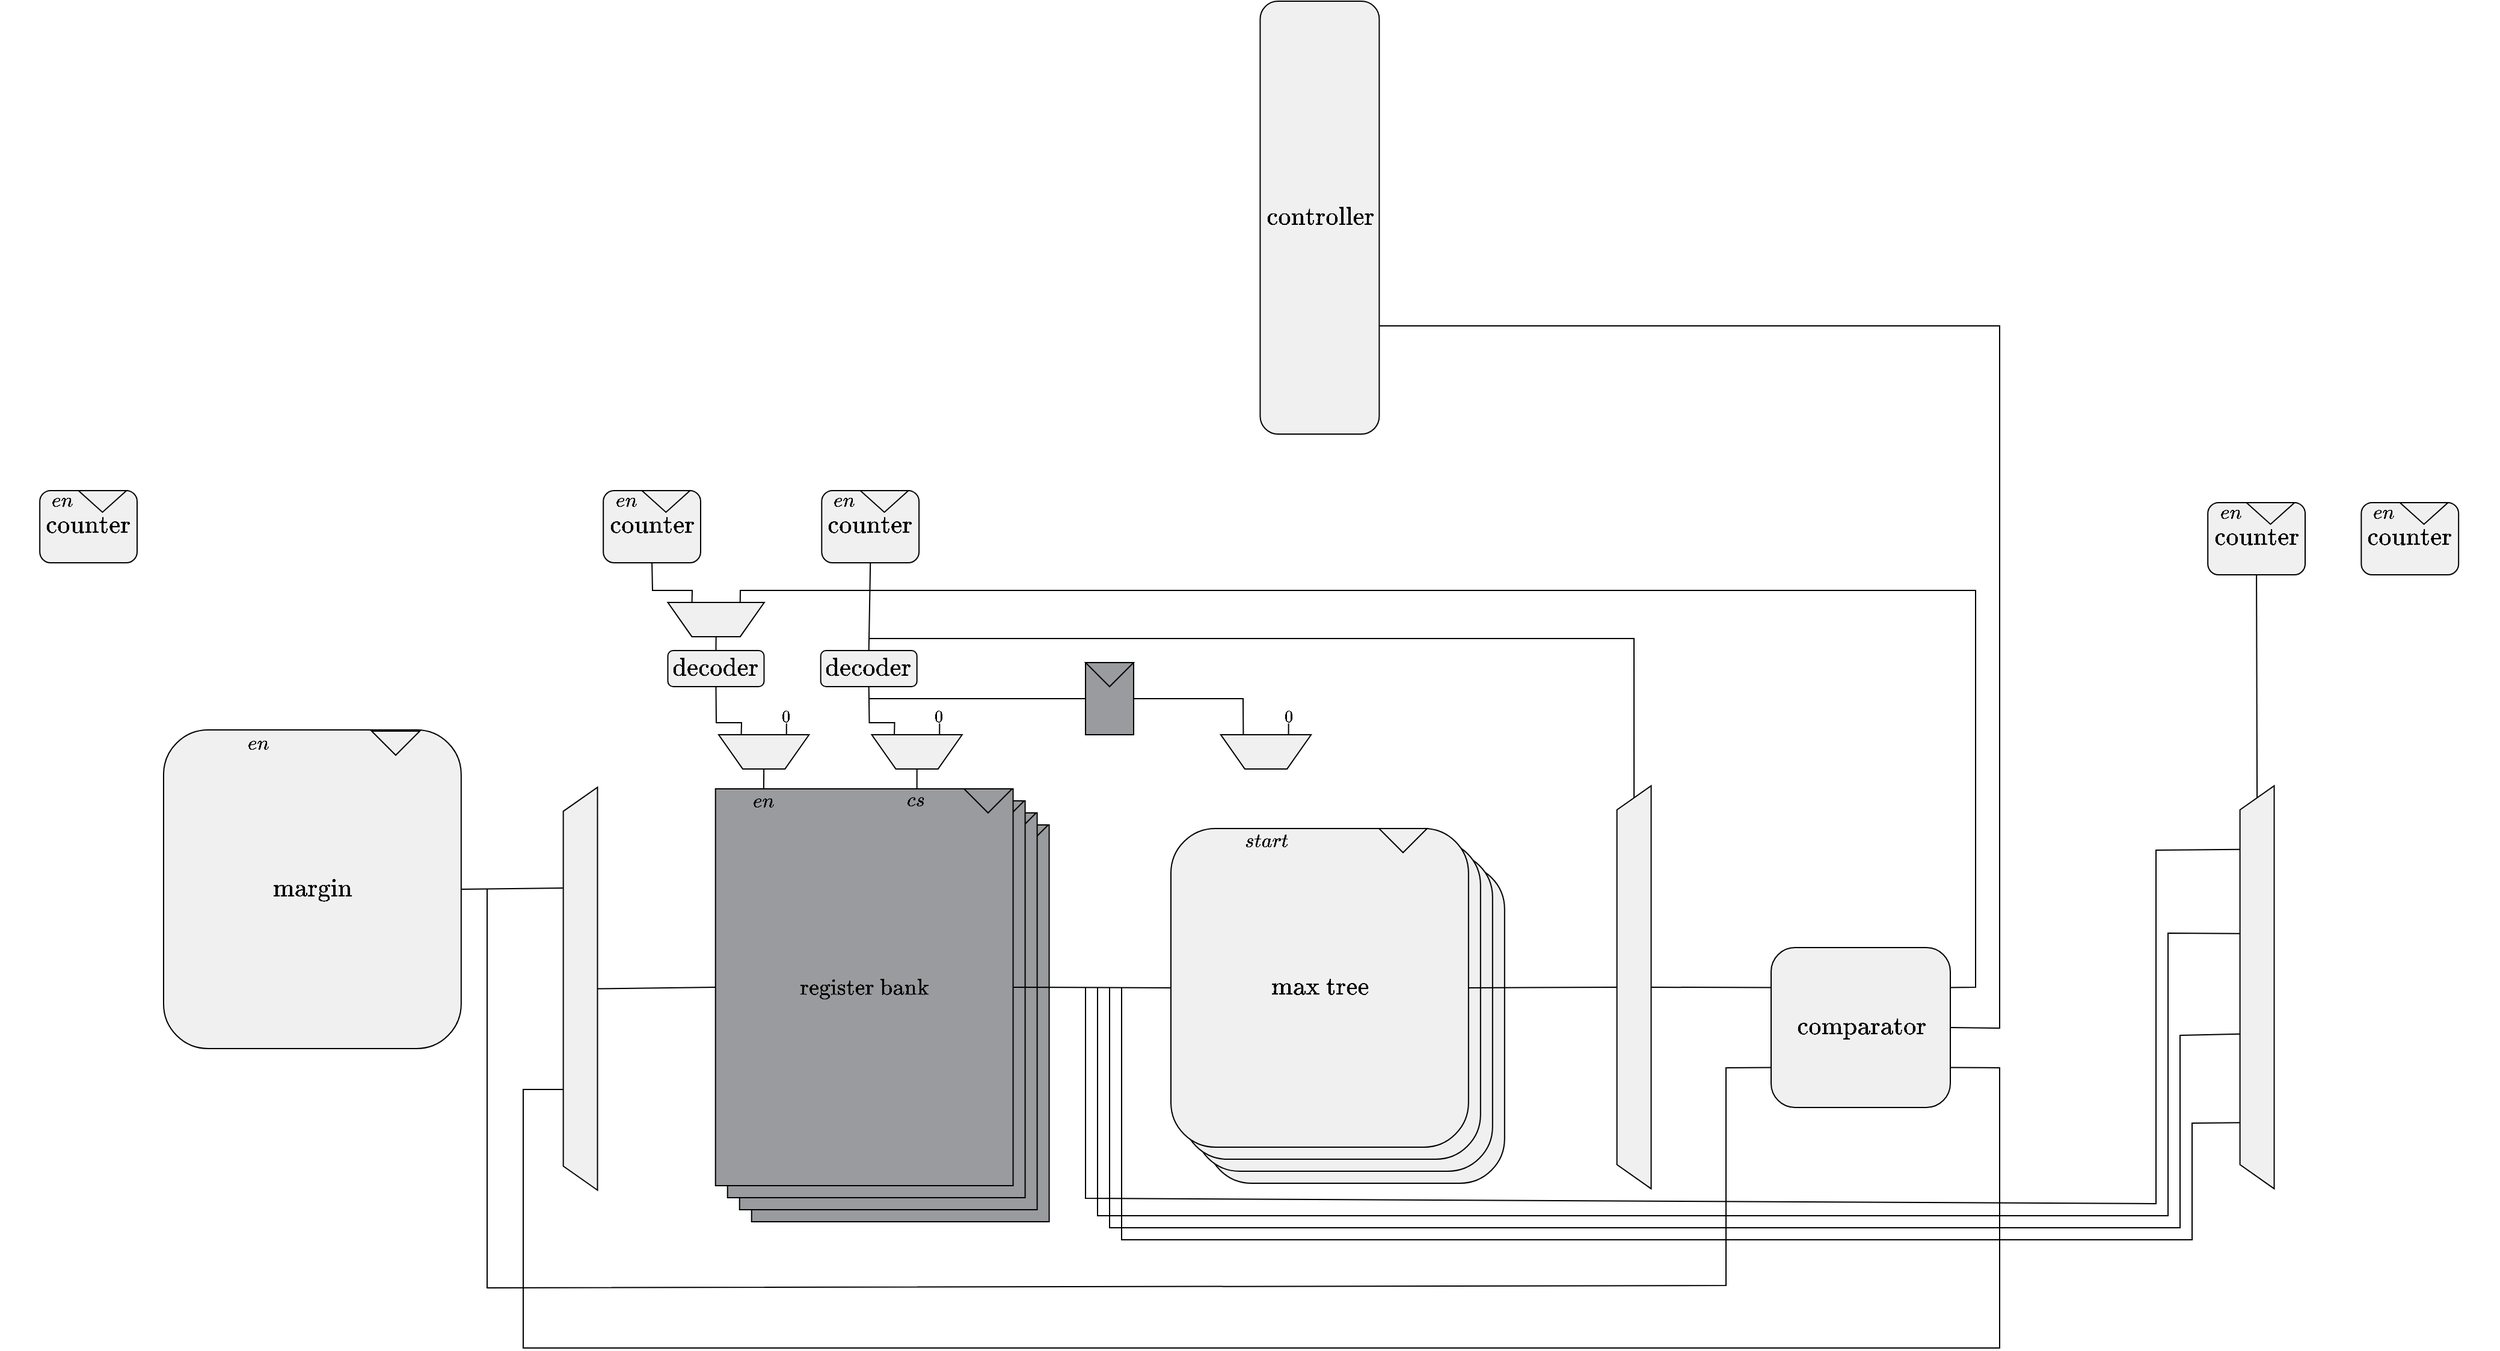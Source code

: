 <mxfile version="26.0.10">
  <diagram name="Page-1" id="adOrIFymFFJTRw3BzbVN">
    <mxGraphModel dx="1956" dy="1217" grid="1" gridSize="10" guides="1" tooltips="1" connect="1" arrows="1" fold="1" page="1" pageScale="1" pageWidth="500" pageHeight="150" math="1" shadow="0">
      <root>
        <mxCell id="0" />
        <mxCell id="1" parent="0" />
        <mxCell id="Q722ckxabsYqj8SurIKe-194" value="" style="rounded=1;whiteSpace=wrap;html=1;fillColor=#F0F0F0;" parent="1" vertex="1">
          <mxGeometry x="1408.5" y="648" width="247.42" height="265" as="geometry" />
        </mxCell>
        <mxCell id="Q722ckxabsYqj8SurIKe-193" value="" style="rounded=1;whiteSpace=wrap;html=1;fillColor=#F0F0F0;" parent="1" vertex="1">
          <mxGeometry x="1398.5" y="638" width="247.42" height="265" as="geometry" />
        </mxCell>
        <mxCell id="Q722ckxabsYqj8SurIKe-192" value="" style="rounded=1;whiteSpace=wrap;html=1;fillColor=#F0F0F0;" parent="1" vertex="1">
          <mxGeometry x="1388.5" y="628" width="247.42" height="265" as="geometry" />
        </mxCell>
        <mxCell id="Q722ckxabsYqj8SurIKe-184" value="" style="rounded=0;whiteSpace=wrap;html=1;fillColor=#9A9B9E;" parent="1" vertex="1">
          <mxGeometry x="1029.87" y="615" width="247.42" height="330" as="geometry" />
        </mxCell>
        <mxCell id="Q722ckxabsYqj8SurIKe-185" value="" style="triangle;whiteSpace=wrap;html=1;rotation=90;fillColor=#9A9B9E;" parent="1" vertex="1">
          <mxGeometry x="1246.5" y="605" width="20" height="40" as="geometry" />
        </mxCell>
        <mxCell id="Q722ckxabsYqj8SurIKe-186" value="&lt;font style=&quot;font-size: 14px;&quot;&gt;$$en$$&lt;/font&gt;" style="text;html=1;align=center;verticalAlign=middle;whiteSpace=wrap;rounded=0;" parent="1" vertex="1">
          <mxGeometry x="1040.08" y="616" width="60" height="18" as="geometry" />
        </mxCell>
        <mxCell id="Q722ckxabsYqj8SurIKe-187" value="&lt;font style=&quot;font-size: 14px;&quot;&gt;$$cs$$&lt;/font&gt;" style="text;html=1;align=center;verticalAlign=middle;whiteSpace=wrap;rounded=0;" parent="1" vertex="1">
          <mxGeometry x="1167.34" y="615" width="60" height="18" as="geometry" />
        </mxCell>
        <mxCell id="Q722ckxabsYqj8SurIKe-180" value="" style="rounded=0;whiteSpace=wrap;html=1;fillColor=#9A9B9E;" parent="1" vertex="1">
          <mxGeometry x="1019.87" y="605" width="247.42" height="330" as="geometry" />
        </mxCell>
        <mxCell id="Q722ckxabsYqj8SurIKe-181" value="" style="triangle;whiteSpace=wrap;html=1;rotation=90;fillColor=#9A9B9E;" parent="1" vertex="1">
          <mxGeometry x="1236.5" y="595" width="20" height="40" as="geometry" />
        </mxCell>
        <mxCell id="Q722ckxabsYqj8SurIKe-182" value="&lt;font style=&quot;font-size: 14px;&quot;&gt;$$en$$&lt;/font&gt;" style="text;html=1;align=center;verticalAlign=middle;whiteSpace=wrap;rounded=0;" parent="1" vertex="1">
          <mxGeometry x="1030.08" y="606" width="60" height="18" as="geometry" />
        </mxCell>
        <mxCell id="Q722ckxabsYqj8SurIKe-183" value="&lt;font style=&quot;font-size: 14px;&quot;&gt;$$cs$$&lt;/font&gt;" style="text;html=1;align=center;verticalAlign=middle;whiteSpace=wrap;rounded=0;" parent="1" vertex="1">
          <mxGeometry x="1157.34" y="605" width="60" height="18" as="geometry" />
        </mxCell>
        <mxCell id="Q722ckxabsYqj8SurIKe-176" value="" style="rounded=0;whiteSpace=wrap;html=1;fillColor=#9A9B9E;" parent="1" vertex="1">
          <mxGeometry x="1009.87" y="595" width="247.42" height="330" as="geometry" />
        </mxCell>
        <mxCell id="Q722ckxabsYqj8SurIKe-177" value="" style="triangle;whiteSpace=wrap;html=1;rotation=90;fillColor=#9A9B9E;" parent="1" vertex="1">
          <mxGeometry x="1226.5" y="585" width="20" height="40" as="geometry" />
        </mxCell>
        <mxCell id="Q722ckxabsYqj8SurIKe-178" value="&lt;font style=&quot;font-size: 14px;&quot;&gt;$$en$$&lt;/font&gt;" style="text;html=1;align=center;verticalAlign=middle;whiteSpace=wrap;rounded=0;" parent="1" vertex="1">
          <mxGeometry x="1020.08" y="596" width="60" height="18" as="geometry" />
        </mxCell>
        <mxCell id="Q722ckxabsYqj8SurIKe-179" value="&lt;font style=&quot;font-size: 14px;&quot;&gt;$$cs$$&lt;/font&gt;" style="text;html=1;align=center;verticalAlign=middle;whiteSpace=wrap;rounded=0;" parent="1" vertex="1">
          <mxGeometry x="1147.34" y="595" width="60" height="18" as="geometry" />
        </mxCell>
        <mxCell id="Q722ckxabsYqj8SurIKe-1" value="" style="shape=trapezoid;perimeter=trapezoidPerimeter;whiteSpace=wrap;html=1;fixedSize=1;rotation=-90;fillColor=#F0F0F0;" parent="1" vertex="1">
          <mxGeometry x="720" y="737" width="335.08" height="28.44" as="geometry" />
        </mxCell>
        <mxCell id="Q722ckxabsYqj8SurIKe-38" value="&lt;font size=&quot;3&quot;&gt;$$\text{register bank}$$&lt;/font&gt;" style="rounded=0;whiteSpace=wrap;html=1;fillColor=#9A9B9E;" parent="1" vertex="1">
          <mxGeometry x="999.87" y="585" width="247.42" height="330" as="geometry" />
        </mxCell>
        <mxCell id="Q722ckxabsYqj8SurIKe-40" value="" style="triangle;whiteSpace=wrap;html=1;rotation=90;fillColor=#9A9B9E;" parent="1" vertex="1">
          <mxGeometry x="1216.5" y="575" width="20" height="40" as="geometry" />
        </mxCell>
        <mxCell id="Q722ckxabsYqj8SurIKe-41" value="&lt;font style=&quot;font-size: 14px;&quot;&gt;$$en$$&lt;/font&gt;" style="text;html=1;align=center;verticalAlign=middle;whiteSpace=wrap;rounded=0;" parent="1" vertex="1">
          <mxGeometry x="1010.08" y="586" width="60" height="18" as="geometry" />
        </mxCell>
        <mxCell id="Q722ckxabsYqj8SurIKe-42" value="&lt;font style=&quot;font-size: 14px;&quot;&gt;$$cs$$&lt;/font&gt;" style="text;html=1;align=center;verticalAlign=middle;whiteSpace=wrap;rounded=0;" parent="1" vertex="1">
          <mxGeometry x="1137.34" y="585" width="60" height="18" as="geometry" />
        </mxCell>
        <mxCell id="Q722ckxabsYqj8SurIKe-44" value="" style="shape=trapezoid;perimeter=trapezoidPerimeter;whiteSpace=wrap;html=1;fixedSize=1;rotation=-180;fillColor=#F0F0F0;" parent="1" vertex="1">
          <mxGeometry x="1002.5" y="540" width="75.16" height="28.44" as="geometry" />
        </mxCell>
        <mxCell id="Q722ckxabsYqj8SurIKe-70" value="" style="endArrow=none;html=1;rounded=0;exitX=0.5;exitY=1;exitDx=0;exitDy=0;entryX=0;entryY=0.5;entryDx=0;entryDy=0;startFill=0;" parent="1" source="Q722ckxabsYqj8SurIKe-1" target="Q722ckxabsYqj8SurIKe-38" edge="1">
          <mxGeometry width="50" height="50" relative="1" as="geometry">
            <mxPoint x="1047.58" y="825" as="sourcePoint" />
            <mxPoint x="1097.58" y="775" as="targetPoint" />
          </mxGeometry>
        </mxCell>
        <mxCell id="Q722ckxabsYqj8SurIKe-74" value="&lt;font style=&quot;font-size: 18px;&quot;&gt;$$\text{decoder}$$&lt;/font&gt;" style="rounded=1;whiteSpace=wrap;html=1;fillColor=#F0F0F0;" parent="1" vertex="1">
          <mxGeometry x="960.24" y="470" width="80" height="30" as="geometry" />
        </mxCell>
        <mxCell id="Q722ckxabsYqj8SurIKe-79" value="" style="group" parent="1" vertex="1" connectable="0">
          <mxGeometry x="898.5" y="330" width="89" height="67" as="geometry" />
        </mxCell>
        <mxCell id="Q722ckxabsYqj8SurIKe-75" value="&lt;font style=&quot;font-size: 18px;&quot;&gt;$$\text{counter}$$&lt;/font&gt;" style="rounded=1;whiteSpace=wrap;html=1;fillColor=#F0F0F0;" parent="Q722ckxabsYqj8SurIKe-79" vertex="1">
          <mxGeometry x="8.091" y="7" width="80.909" height="60" as="geometry" />
        </mxCell>
        <mxCell id="Q722ckxabsYqj8SurIKe-77" value="" style="triangle;whiteSpace=wrap;html=1;rotation=90;fillColor=#F0F0F0;" parent="Q722ckxabsYqj8SurIKe-79" vertex="1">
          <mxGeometry x="51.203" y="-4" width="17.98" height="40" as="geometry" />
        </mxCell>
        <mxCell id="Q722ckxabsYqj8SurIKe-78" value="&lt;font style=&quot;font-size: 14px;&quot;&gt;$$en$$&lt;/font&gt;" style="text;html=1;align=center;verticalAlign=middle;whiteSpace=wrap;rounded=0;" parent="Q722ckxabsYqj8SurIKe-79" vertex="1">
          <mxGeometry width="53.939" height="30" as="geometry" />
        </mxCell>
        <mxCell id="Q722ckxabsYqj8SurIKe-97" value="" style="endArrow=none;html=1;rounded=0;entryX=0.5;entryY=1;entryDx=0;entryDy=0;exitX=0.75;exitY=1;exitDx=0;exitDy=0;" parent="1" source="Q722ckxabsYqj8SurIKe-44" target="Q722ckxabsYqj8SurIKe-74" edge="1">
          <mxGeometry width="50" height="50" relative="1" as="geometry">
            <mxPoint x="947.5" y="530" as="sourcePoint" />
            <mxPoint x="997.5" y="480" as="targetPoint" />
            <Array as="points">
              <mxPoint x="1021.5" y="530" />
              <mxPoint x="1000.5" y="530" />
            </Array>
          </mxGeometry>
        </mxCell>
        <mxCell id="Q722ckxabsYqj8SurIKe-98" value="" style="shape=trapezoid;perimeter=trapezoidPerimeter;whiteSpace=wrap;html=1;fixedSize=1;rotation=-180;fillColor=#F0F0F0;" parent="1" vertex="1">
          <mxGeometry x="960.24" y="430" width="80.16" height="28.44" as="geometry" />
        </mxCell>
        <mxCell id="Q722ckxabsYqj8SurIKe-99" value="" style="endArrow=none;html=1;rounded=0;exitX=0.5;exitY=0;exitDx=0;exitDy=0;entryX=0.5;entryY=0;entryDx=0;entryDy=0;" parent="1" source="Q722ckxabsYqj8SurIKe-74" target="Q722ckxabsYqj8SurIKe-98" edge="1">
          <mxGeometry width="50" height="50" relative="1" as="geometry">
            <mxPoint x="1107.5" y="430" as="sourcePoint" />
            <mxPoint x="1157.5" y="380" as="targetPoint" />
          </mxGeometry>
        </mxCell>
        <mxCell id="Q722ckxabsYqj8SurIKe-102" value="" style="endArrow=none;html=1;rounded=0;entryX=0.5;entryY=1;entryDx=0;entryDy=0;exitX=0.75;exitY=1;exitDx=0;exitDy=0;" parent="1" source="Q722ckxabsYqj8SurIKe-98" target="Q722ckxabsYqj8SurIKe-75" edge="1">
          <mxGeometry width="50" height="50" relative="1" as="geometry">
            <mxPoint x="947.5" y="370" as="sourcePoint" />
            <mxPoint x="997.5" y="320" as="targetPoint" />
            <Array as="points">
              <mxPoint x="980.5" y="420" />
              <mxPoint x="947.5" y="420" />
            </Array>
          </mxGeometry>
        </mxCell>
        <mxCell id="Q722ckxabsYqj8SurIKe-105" value="$$0$$" style="text;html=1;align=center;verticalAlign=middle;whiteSpace=wrap;rounded=0;" parent="1" vertex="1">
          <mxGeometry x="1055.08" y="520" width="7.54" height="10" as="geometry" />
        </mxCell>
        <mxCell id="Q722ckxabsYqj8SurIKe-108" value="" style="endArrow=none;html=1;rounded=0;entryX=0.25;entryY=1;entryDx=0;entryDy=0;exitX=0.441;exitY=1.031;exitDx=0;exitDy=0;exitPerimeter=0;" parent="1" target="Q722ckxabsYqj8SurIKe-44" edge="1">
          <mxGeometry width="50" height="50" relative="1" as="geometry">
            <mxPoint x="1058.9" y="530.62" as="sourcePoint" />
            <mxPoint x="1067.5" y="540" as="targetPoint" />
          </mxGeometry>
        </mxCell>
        <mxCell id="Q722ckxabsYqj8SurIKe-114" value="" style="shape=trapezoid;perimeter=trapezoidPerimeter;whiteSpace=wrap;html=1;fixedSize=1;rotation=-180;fillColor=#F0F0F0;" parent="1" vertex="1">
          <mxGeometry x="1129.76" y="540" width="75.16" height="28.44" as="geometry" />
        </mxCell>
        <mxCell id="Q722ckxabsYqj8SurIKe-115" value="&lt;font style=&quot;font-size: 18px;&quot;&gt;$$\text{decoder}$$&lt;/font&gt;" style="rounded=1;whiteSpace=wrap;html=1;fillColor=#F0F0F0;" parent="1" vertex="1">
          <mxGeometry x="1087.34" y="470" width="80" height="30" as="geometry" />
        </mxCell>
        <mxCell id="Q722ckxabsYqj8SurIKe-116" value="" style="endArrow=none;html=1;rounded=0;entryX=0.5;entryY=1;entryDx=0;entryDy=0;exitX=0.75;exitY=1;exitDx=0;exitDy=0;" parent="1" source="Q722ckxabsYqj8SurIKe-114" target="Q722ckxabsYqj8SurIKe-115" edge="1">
          <mxGeometry width="50" height="50" relative="1" as="geometry">
            <mxPoint x="1074.76" y="530" as="sourcePoint" />
            <mxPoint x="1124.76" y="480" as="targetPoint" />
            <Array as="points">
              <mxPoint x="1148.76" y="530" />
              <mxPoint x="1127.76" y="530" />
            </Array>
          </mxGeometry>
        </mxCell>
        <mxCell id="Q722ckxabsYqj8SurIKe-117" value="$$0$$" style="text;html=1;align=center;verticalAlign=middle;whiteSpace=wrap;rounded=0;" parent="1" vertex="1">
          <mxGeometry x="1182.34" y="520" width="7.54" height="10" as="geometry" />
        </mxCell>
        <mxCell id="Q722ckxabsYqj8SurIKe-118" value="" style="endArrow=none;html=1;rounded=0;entryX=0.25;entryY=1;entryDx=0;entryDy=0;exitX=0.441;exitY=1.031;exitDx=0;exitDy=0;exitPerimeter=0;" parent="1" target="Q722ckxabsYqj8SurIKe-114" edge="1">
          <mxGeometry width="50" height="50" relative="1" as="geometry">
            <mxPoint x="1186.16" y="530.62" as="sourcePoint" />
            <mxPoint x="1194.76" y="540" as="targetPoint" />
          </mxGeometry>
        </mxCell>
        <mxCell id="Q722ckxabsYqj8SurIKe-119" value="" style="endArrow=none;html=1;rounded=0;exitX=0.5;exitY=0;exitDx=0;exitDy=0;entryX=0.5;entryY=0;entryDx=0;entryDy=0;" parent="1" source="Q722ckxabsYqj8SurIKe-42" target="Q722ckxabsYqj8SurIKe-114" edge="1">
          <mxGeometry width="50" height="50" relative="1" as="geometry">
            <mxPoint x="1277.5" y="540" as="sourcePoint" />
            <mxPoint x="1327.5" y="490" as="targetPoint" />
          </mxGeometry>
        </mxCell>
        <mxCell id="Q722ckxabsYqj8SurIKe-120" value="" style="group;rounded=0;" parent="1" vertex="1" connectable="0">
          <mxGeometry x="1080.08" y="330" width="89" height="67" as="geometry" />
        </mxCell>
        <mxCell id="Q722ckxabsYqj8SurIKe-121" value="&lt;font style=&quot;font-size: 18px;&quot;&gt;$$\text{counter}$$&lt;/font&gt;" style="rounded=1;whiteSpace=wrap;html=1;fillColor=#F0F0F0;" parent="Q722ckxabsYqj8SurIKe-120" vertex="1">
          <mxGeometry x="8.091" y="7" width="80.909" height="60" as="geometry" />
        </mxCell>
        <mxCell id="Q722ckxabsYqj8SurIKe-122" value="" style="triangle;whiteSpace=wrap;html=1;rotation=90;fillColor=#F0F0F0;" parent="Q722ckxabsYqj8SurIKe-120" vertex="1">
          <mxGeometry x="51.203" y="-4" width="17.98" height="40" as="geometry" />
        </mxCell>
        <mxCell id="Q722ckxabsYqj8SurIKe-123" value="&lt;font style=&quot;font-size: 14px;&quot;&gt;$$en$$&lt;/font&gt;" style="text;html=1;align=center;verticalAlign=middle;whiteSpace=wrap;rounded=0;" parent="Q722ckxabsYqj8SurIKe-120" vertex="1">
          <mxGeometry width="53.939" height="30" as="geometry" />
        </mxCell>
        <mxCell id="Q722ckxabsYqj8SurIKe-124" value="" style="endArrow=none;html=1;rounded=0;entryX=0.5;entryY=1;entryDx=0;entryDy=0;exitX=0.5;exitY=0;exitDx=0;exitDy=0;" parent="1" source="Q722ckxabsYqj8SurIKe-115" target="Q722ckxabsYqj8SurIKe-121" edge="1">
          <mxGeometry width="50" height="50" relative="1" as="geometry">
            <mxPoint x="1117.5" y="500" as="sourcePoint" />
            <mxPoint x="1167.5" y="450" as="targetPoint" />
          </mxGeometry>
        </mxCell>
        <mxCell id="Q722ckxabsYqj8SurIKe-139" value="" style="endArrow=none;html=1;rounded=0;entryX=0.5;entryY=0;entryDx=0;entryDy=0;exitX=0.162;exitY=-0.001;exitDx=0;exitDy=0;exitPerimeter=0;" parent="1" source="Q722ckxabsYqj8SurIKe-38" target="Q722ckxabsYqj8SurIKe-44" edge="1">
          <mxGeometry width="50" height="50" relative="1" as="geometry">
            <mxPoint x="947.5" y="630" as="sourcePoint" />
            <mxPoint x="997.5" y="580" as="targetPoint" />
          </mxGeometry>
        </mxCell>
        <mxCell id="Q722ckxabsYqj8SurIKe-190" value="&lt;font style=&quot;font-size: 18px;&quot;&gt;$$\text{max tree}$$&lt;/font&gt;" style="rounded=1;whiteSpace=wrap;html=1;fillColor=#F0F0F0;" parent="1" vertex="1">
          <mxGeometry x="1378.5" y="618" width="247.42" height="265" as="geometry" />
        </mxCell>
        <mxCell id="Q722ckxabsYqj8SurIKe-191" value="&lt;font style=&quot;font-size: 18px;&quot;&gt;$$\text{controller}$$&lt;/font&gt;" style="rounded=1;whiteSpace=wrap;html=1;fillColor=#F0F0F0;" parent="1" vertex="1">
          <mxGeometry x="1452.71" y="-70" width="99" height="360" as="geometry" />
        </mxCell>
        <mxCell id="Q722ckxabsYqj8SurIKe-195" value="" style="endArrow=none;html=1;rounded=0;exitX=1;exitY=0.5;exitDx=0;exitDy=0;entryX=0;entryY=0.5;entryDx=0;entryDy=0;" parent="1" source="Q722ckxabsYqj8SurIKe-38" target="Q722ckxabsYqj8SurIKe-190" edge="1">
          <mxGeometry width="50" height="50" relative="1" as="geometry">
            <mxPoint x="1367.5" y="760" as="sourcePoint" />
            <mxPoint x="1417.5" y="710" as="targetPoint" />
          </mxGeometry>
        </mxCell>
        <mxCell id="Q722ckxabsYqj8SurIKe-196" value="" style="shape=trapezoid;perimeter=trapezoidPerimeter;whiteSpace=wrap;html=1;fixedSize=1;rotation=-90;fillColor=#F0F0F0;" parent="1" vertex="1">
          <mxGeometry x="1596" y="735.78" width="335.08" height="28.44" as="geometry" />
        </mxCell>
        <mxCell id="Q722ckxabsYqj8SurIKe-197" value="" style="endArrow=none;html=1;rounded=0;exitX=1;exitY=0.5;exitDx=0;exitDy=0;entryX=0.5;entryY=0;entryDx=0;entryDy=0;" parent="1" source="Q722ckxabsYqj8SurIKe-190" target="Q722ckxabsYqj8SurIKe-196" edge="1">
          <mxGeometry width="50" height="50" relative="1" as="geometry">
            <mxPoint x="1857.5" y="790" as="sourcePoint" />
            <mxPoint x="1747.5" y="750" as="targetPoint" />
          </mxGeometry>
        </mxCell>
        <mxCell id="Q722ckxabsYqj8SurIKe-198" value="&lt;font style=&quot;font-size: 18px;&quot;&gt;$$\text{comparator}$$&lt;/font&gt;" style="rounded=1;whiteSpace=wrap;html=1;fillColor=#F0F0F0;" parent="1" vertex="1">
          <mxGeometry x="1877.5" y="717" width="149" height="133" as="geometry" />
        </mxCell>
        <mxCell id="Q722ckxabsYqj8SurIKe-200" value="" style="endArrow=none;html=1;rounded=0;entryX=0.25;entryY=0;entryDx=0;entryDy=0;exitX=1;exitY=0.75;exitDx=0;exitDy=0;" parent="1" source="Q722ckxabsYqj8SurIKe-198" target="Q722ckxabsYqj8SurIKe-1" edge="1">
          <mxGeometry width="50" height="50" relative="1" as="geometry">
            <mxPoint x="2027.5" y="770" as="sourcePoint" />
            <mxPoint x="747.5" y="850" as="targetPoint" />
            <Array as="points">
              <mxPoint x="2067.5" y="817" />
              <mxPoint x="2067.5" y="1050" />
              <mxPoint x="840" y="1050" />
              <mxPoint x="840" y="835" />
            </Array>
          </mxGeometry>
        </mxCell>
        <mxCell id="Q722ckxabsYqj8SurIKe-201" value="" style="triangle;whiteSpace=wrap;html=1;rotation=90;fillColor=#F0F0F0;" parent="1" vertex="1">
          <mxGeometry x="1561.5" y="608" width="20" height="40" as="geometry" />
        </mxCell>
        <mxCell id="Q722ckxabsYqj8SurIKe-202" value="&lt;font style=&quot;font-size: 14px;&quot;&gt;$$start$$&lt;/font&gt;" style="text;html=1;align=center;verticalAlign=middle;whiteSpace=wrap;rounded=0;" parent="1" vertex="1">
          <mxGeometry x="1427.5" y="613" width="60" height="30" as="geometry" />
        </mxCell>
        <mxCell id="SzusxRQVRMnyUwZ2KCdy-1" value="" style="endArrow=none;html=1;rounded=0;entryX=1;entryY=0.5;entryDx=0;entryDy=0;" edge="1" parent="1" target="Q722ckxabsYqj8SurIKe-196">
          <mxGeometry width="50" height="50" relative="1" as="geometry">
            <mxPoint x="1127.5" y="460" as="sourcePoint" />
            <mxPoint x="1757.5" y="470" as="targetPoint" />
            <Array as="points">
              <mxPoint x="1763.5" y="460" />
            </Array>
          </mxGeometry>
        </mxCell>
        <mxCell id="SzusxRQVRMnyUwZ2KCdy-2" value="" style="endArrow=none;html=1;rounded=0;entryX=0;entryY=0.25;entryDx=0;entryDy=0;exitX=0.5;exitY=1;exitDx=0;exitDy=0;" edge="1" parent="1" source="Q722ckxabsYqj8SurIKe-196" target="Q722ckxabsYqj8SurIKe-198">
          <mxGeometry width="50" height="50" relative="1" as="geometry">
            <mxPoint x="1837.5" y="940" as="sourcePoint" />
            <mxPoint x="1887.5" y="890" as="targetPoint" />
          </mxGeometry>
        </mxCell>
        <mxCell id="SzusxRQVRMnyUwZ2KCdy-3" value="" style="endArrow=none;html=1;rounded=0;exitX=1;exitY=0.25;exitDx=0;exitDy=0;entryX=0.25;entryY=1;entryDx=0;entryDy=0;" edge="1" parent="1" source="Q722ckxabsYqj8SurIKe-198" target="Q722ckxabsYqj8SurIKe-98">
          <mxGeometry width="50" height="50" relative="1" as="geometry">
            <mxPoint x="2037.5" y="750" as="sourcePoint" />
            <mxPoint x="2087.5" y="700" as="targetPoint" />
            <Array as="points">
              <mxPoint x="2047.5" y="750" />
              <mxPoint x="2047.5" y="420" />
              <mxPoint x="1020.5" y="420" />
            </Array>
          </mxGeometry>
        </mxCell>
        <mxCell id="SzusxRQVRMnyUwZ2KCdy-4" value="" style="endArrow=none;html=1;rounded=0;exitX=1;exitY=0.5;exitDx=0;exitDy=0;entryX=1;entryY=0.75;entryDx=0;entryDy=0;" edge="1" parent="1" source="Q722ckxabsYqj8SurIKe-198" target="Q722ckxabsYqj8SurIKe-191">
          <mxGeometry width="50" height="50" relative="1" as="geometry">
            <mxPoint x="2047.5" y="790" as="sourcePoint" />
            <mxPoint x="2067.5" y="308.462" as="targetPoint" />
            <Array as="points">
              <mxPoint x="2067.5" y="784" />
              <mxPoint x="2067.5" y="200" />
            </Array>
          </mxGeometry>
        </mxCell>
        <mxCell id="SzusxRQVRMnyUwZ2KCdy-6" value="" style="shape=trapezoid;perimeter=trapezoidPerimeter;whiteSpace=wrap;html=1;fixedSize=1;rotation=-180;fillColor=#F0F0F0;" vertex="1" parent="1">
          <mxGeometry x="1419.92" y="540" width="75.16" height="28.44" as="geometry" />
        </mxCell>
        <mxCell id="SzusxRQVRMnyUwZ2KCdy-7" value="$$0$$" style="text;html=1;align=center;verticalAlign=middle;whiteSpace=wrap;rounded=0;" vertex="1" parent="1">
          <mxGeometry x="1472.5" y="520" width="7.54" height="10" as="geometry" />
        </mxCell>
        <mxCell id="SzusxRQVRMnyUwZ2KCdy-8" value="" style="endArrow=none;html=1;rounded=0;entryX=0.25;entryY=1;entryDx=0;entryDy=0;exitX=0.441;exitY=1.031;exitDx=0;exitDy=0;exitPerimeter=0;" edge="1" parent="1" target="SzusxRQVRMnyUwZ2KCdy-6">
          <mxGeometry width="50" height="50" relative="1" as="geometry">
            <mxPoint x="1476.32" y="530.62" as="sourcePoint" />
            <mxPoint x="1484.92" y="540" as="targetPoint" />
          </mxGeometry>
        </mxCell>
        <mxCell id="SzusxRQVRMnyUwZ2KCdy-12" value="" style="group" vertex="1" connectable="0" parent="1">
          <mxGeometry x="1307.5" y="480" width="40" height="60" as="geometry" />
        </mxCell>
        <mxCell id="SzusxRQVRMnyUwZ2KCdy-13" value="" style="group;strokeWidth=1;fillColor=#9A9B9E;strokeColor=default;container=0;" vertex="1" connectable="0" parent="SzusxRQVRMnyUwZ2KCdy-12">
          <mxGeometry width="40" height="60" as="geometry" />
        </mxCell>
        <mxCell id="SzusxRQVRMnyUwZ2KCdy-14" value="" style="rounded=0;whiteSpace=wrap;html=1;fillColor=#9A9B9E;" vertex="1" parent="SzusxRQVRMnyUwZ2KCdy-12">
          <mxGeometry width="40" height="60" as="geometry" />
        </mxCell>
        <mxCell id="SzusxRQVRMnyUwZ2KCdy-15" value="" style="triangle;whiteSpace=wrap;html=1;rotation=90;fillColor=#9A9B9E;" vertex="1" parent="SzusxRQVRMnyUwZ2KCdy-12">
          <mxGeometry x="10" y="-10" width="20" height="40" as="geometry" />
        </mxCell>
        <mxCell id="SzusxRQVRMnyUwZ2KCdy-16" value="" style="endArrow=none;html=1;rounded=0;entryX=0;entryY=0.5;entryDx=0;entryDy=0;" edge="1" parent="1" target="SzusxRQVRMnyUwZ2KCdy-14">
          <mxGeometry width="50" height="50" relative="1" as="geometry">
            <mxPoint x="1127.5" y="510" as="sourcePoint" />
            <mxPoint x="1307.5" y="510" as="targetPoint" />
          </mxGeometry>
        </mxCell>
        <mxCell id="SzusxRQVRMnyUwZ2KCdy-17" value="" style="endArrow=none;html=1;rounded=0;exitX=1;exitY=0.5;exitDx=0;exitDy=0;entryX=0.75;entryY=1;entryDx=0;entryDy=0;" edge="1" parent="1" source="SzusxRQVRMnyUwZ2KCdy-14" target="SzusxRQVRMnyUwZ2KCdy-6">
          <mxGeometry width="50" height="50" relative="1" as="geometry">
            <mxPoint x="1387.5" y="550" as="sourcePoint" />
            <mxPoint x="1437.5" y="500" as="targetPoint" />
            <Array as="points">
              <mxPoint x="1438.5" y="510" />
            </Array>
          </mxGeometry>
        </mxCell>
        <mxCell id="SzusxRQVRMnyUwZ2KCdy-18" value="" style="shape=trapezoid;perimeter=trapezoidPerimeter;whiteSpace=wrap;html=1;fixedSize=1;rotation=-90;fillColor=#F0F0F0;" vertex="1" parent="1">
          <mxGeometry x="2114" y="735.78" width="335.08" height="28.44" as="geometry" />
        </mxCell>
        <mxCell id="SzusxRQVRMnyUwZ2KCdy-19" value="" style="endArrow=none;html=1;rounded=0;exitX=0.842;exitY=-0.001;exitDx=0;exitDy=0;exitPerimeter=0;" edge="1" parent="1" source="SzusxRQVRMnyUwZ2KCdy-18">
          <mxGeometry width="50" height="50" relative="1" as="geometry">
            <mxPoint x="2276.837" y="635.568" as="sourcePoint" />
            <mxPoint x="1307.5" y="750.5" as="targetPoint" />
            <Array as="points">
              <mxPoint x="2197.5" y="636" />
              <mxPoint x="2197.5" y="930" />
              <mxPoint x="1307.5" y="925.5" />
            </Array>
          </mxGeometry>
        </mxCell>
        <mxCell id="SzusxRQVRMnyUwZ2KCdy-20" value="" style="endArrow=none;html=1;rounded=0;exitX=0.633;exitY=-0.001;exitDx=0;exitDy=0;exitPerimeter=0;" edge="1" parent="1" source="SzusxRQVRMnyUwZ2KCdy-18">
          <mxGeometry width="50" height="50" relative="1" as="geometry">
            <mxPoint x="2247.5" y="690" as="sourcePoint" />
            <mxPoint x="1317.5" y="750" as="targetPoint" />
            <Array as="points">
              <mxPoint x="2207.5" y="705" />
              <mxPoint x="2207.5" y="940" />
              <mxPoint x="1317.5" y="940" />
            </Array>
          </mxGeometry>
        </mxCell>
        <mxCell id="SzusxRQVRMnyUwZ2KCdy-21" value="" style="endArrow=none;html=1;rounded=0;exitX=0.384;exitY=0.006;exitDx=0;exitDy=0;exitPerimeter=0;" edge="1" parent="1" source="SzusxRQVRMnyUwZ2KCdy-18">
          <mxGeometry width="50" height="50" relative="1" as="geometry">
            <mxPoint x="2127.5" y="810" as="sourcePoint" />
            <mxPoint x="1327.5" y="750" as="targetPoint" />
            <Array as="points">
              <mxPoint x="2217.5" y="790" />
              <mxPoint x="2217.5" y="950" />
              <mxPoint x="1327.5" y="950" />
            </Array>
          </mxGeometry>
        </mxCell>
        <mxCell id="SzusxRQVRMnyUwZ2KCdy-22" value="" style="endArrow=none;html=1;rounded=0;exitX=0.164;exitY=0.003;exitDx=0;exitDy=0;exitPerimeter=0;" edge="1" parent="1" source="SzusxRQVRMnyUwZ2KCdy-18">
          <mxGeometry width="50" height="50" relative="1" as="geometry">
            <mxPoint x="1337.5" y="1060" as="sourcePoint" />
            <mxPoint x="1337.5" y="750" as="targetPoint" />
            <Array as="points">
              <mxPoint x="2227.5" y="863" />
              <mxPoint x="2227.5" y="960" />
              <mxPoint x="1337.5" y="960" />
            </Array>
          </mxGeometry>
        </mxCell>
        <mxCell id="SzusxRQVRMnyUwZ2KCdy-23" value="" style="group" vertex="1" connectable="0" parent="1">
          <mxGeometry x="2232.5" y="340" width="89" height="67" as="geometry" />
        </mxCell>
        <mxCell id="SzusxRQVRMnyUwZ2KCdy-24" value="&lt;font style=&quot;font-size: 18px;&quot;&gt;$$\text{counter}$$&lt;/font&gt;" style="rounded=1;whiteSpace=wrap;html=1;fillColor=#F0F0F0;" vertex="1" parent="SzusxRQVRMnyUwZ2KCdy-23">
          <mxGeometry x="8.091" y="7" width="80.909" height="60" as="geometry" />
        </mxCell>
        <mxCell id="SzusxRQVRMnyUwZ2KCdy-25" value="" style="triangle;whiteSpace=wrap;html=1;rotation=90;fillColor=#F0F0F0;" vertex="1" parent="SzusxRQVRMnyUwZ2KCdy-23">
          <mxGeometry x="51.203" y="-4" width="17.98" height="40" as="geometry" />
        </mxCell>
        <mxCell id="SzusxRQVRMnyUwZ2KCdy-26" value="&lt;font style=&quot;font-size: 14px;&quot;&gt;$$en$$&lt;/font&gt;" style="text;html=1;align=center;verticalAlign=middle;whiteSpace=wrap;rounded=0;" vertex="1" parent="SzusxRQVRMnyUwZ2KCdy-23">
          <mxGeometry width="53.939" height="30" as="geometry" />
        </mxCell>
        <mxCell id="SzusxRQVRMnyUwZ2KCdy-31" value="" style="endArrow=none;html=1;rounded=0;exitX=1;exitY=0.5;exitDx=0;exitDy=0;entryX=0.5;entryY=1;entryDx=0;entryDy=0;" edge="1" parent="1" source="SzusxRQVRMnyUwZ2KCdy-18" target="SzusxRQVRMnyUwZ2KCdy-24">
          <mxGeometry width="50" height="50" relative="1" as="geometry">
            <mxPoint x="2207.5" y="570" as="sourcePoint" />
            <mxPoint x="2257.5" y="520" as="targetPoint" />
          </mxGeometry>
        </mxCell>
        <mxCell id="SzusxRQVRMnyUwZ2KCdy-37" value="&lt;font style=&quot;font-size: 18px;&quot;&gt;$$\text{margin}$$&lt;/font&gt;" style="rounded=1;whiteSpace=wrap;html=1;fillColor=#F0F0F0;" vertex="1" parent="1">
          <mxGeometry x="541" y="536" width="247.42" height="265" as="geometry" />
        </mxCell>
        <mxCell id="SzusxRQVRMnyUwZ2KCdy-38" value="" style="triangle;whiteSpace=wrap;html=1;rotation=90;fillColor=#F0F0F0;" vertex="1" parent="1">
          <mxGeometry x="724" y="527" width="20" height="40" as="geometry" />
        </mxCell>
        <mxCell id="SzusxRQVRMnyUwZ2KCdy-39" value="&lt;font style=&quot;font-size: 14px;&quot;&gt;$$en$$&lt;/font&gt;" style="text;html=1;align=center;verticalAlign=middle;whiteSpace=wrap;rounded=0;" vertex="1" parent="1">
          <mxGeometry x="590" y="532" width="60" height="30" as="geometry" />
        </mxCell>
        <mxCell id="SzusxRQVRMnyUwZ2KCdy-40" value="" style="endArrow=none;html=1;rounded=0;exitX=0;exitY=0.75;exitDx=0;exitDy=0;" edge="1" parent="1" source="Q722ckxabsYqj8SurIKe-198">
          <mxGeometry width="50" height="50" relative="1" as="geometry">
            <mxPoint x="1870" y="830" as="sourcePoint" />
            <mxPoint x="810" y="668" as="targetPoint" />
            <Array as="points">
              <mxPoint x="1840" y="817" />
              <mxPoint x="1840" y="998" />
              <mxPoint x="810" y="1000" />
            </Array>
          </mxGeometry>
        </mxCell>
        <mxCell id="SzusxRQVRMnyUwZ2KCdy-41" value="" style="endArrow=none;html=1;rounded=0;entryX=1;entryY=0.5;entryDx=0;entryDy=0;exitX=0.75;exitY=0;exitDx=0;exitDy=0;" edge="1" parent="1" source="Q722ckxabsYqj8SurIKe-1" target="SzusxRQVRMnyUwZ2KCdy-37">
          <mxGeometry width="50" height="50" relative="1" as="geometry">
            <mxPoint x="680" y="980" as="sourcePoint" />
            <mxPoint x="730" y="930" as="targetPoint" />
          </mxGeometry>
        </mxCell>
        <mxCell id="SzusxRQVRMnyUwZ2KCdy-42" value="" style="group" vertex="1" connectable="0" parent="1">
          <mxGeometry x="430" y="330" width="89" height="67" as="geometry" />
        </mxCell>
        <mxCell id="SzusxRQVRMnyUwZ2KCdy-43" value="&lt;font style=&quot;font-size: 18px;&quot;&gt;$$\text{counter}$$&lt;/font&gt;" style="rounded=1;whiteSpace=wrap;html=1;fillColor=#F0F0F0;" vertex="1" parent="SzusxRQVRMnyUwZ2KCdy-42">
          <mxGeometry x="8.091" y="7" width="80.909" height="60" as="geometry" />
        </mxCell>
        <mxCell id="SzusxRQVRMnyUwZ2KCdy-44" value="" style="triangle;whiteSpace=wrap;html=1;rotation=90;fillColor=#F0F0F0;" vertex="1" parent="SzusxRQVRMnyUwZ2KCdy-42">
          <mxGeometry x="51.203" y="-4" width="17.98" height="40" as="geometry" />
        </mxCell>
        <mxCell id="SzusxRQVRMnyUwZ2KCdy-45" value="&lt;font style=&quot;font-size: 14px;&quot;&gt;$$en$$&lt;/font&gt;" style="text;html=1;align=center;verticalAlign=middle;whiteSpace=wrap;rounded=0;" vertex="1" parent="SzusxRQVRMnyUwZ2KCdy-42">
          <mxGeometry width="53.939" height="30" as="geometry" />
        </mxCell>
        <mxCell id="SzusxRQVRMnyUwZ2KCdy-46" value="" style="group" vertex="1" connectable="0" parent="1">
          <mxGeometry x="2360.08" y="340" width="89" height="67" as="geometry" />
        </mxCell>
        <mxCell id="SzusxRQVRMnyUwZ2KCdy-47" value="&lt;font style=&quot;font-size: 18px;&quot;&gt;$$\text{counter}$$&lt;/font&gt;" style="rounded=1;whiteSpace=wrap;html=1;fillColor=#F0F0F0;" vertex="1" parent="SzusxRQVRMnyUwZ2KCdy-46">
          <mxGeometry x="8.091" y="7" width="80.909" height="60" as="geometry" />
        </mxCell>
        <mxCell id="SzusxRQVRMnyUwZ2KCdy-48" value="" style="triangle;whiteSpace=wrap;html=1;rotation=90;fillColor=#F0F0F0;" vertex="1" parent="SzusxRQVRMnyUwZ2KCdy-46">
          <mxGeometry x="51.203" y="-4" width="17.98" height="40" as="geometry" />
        </mxCell>
        <mxCell id="SzusxRQVRMnyUwZ2KCdy-49" value="&lt;font style=&quot;font-size: 14px;&quot;&gt;$$en$$&lt;/font&gt;" style="text;html=1;align=center;verticalAlign=middle;whiteSpace=wrap;rounded=0;" vertex="1" parent="SzusxRQVRMnyUwZ2KCdy-46">
          <mxGeometry width="53.939" height="30" as="geometry" />
        </mxCell>
      </root>
    </mxGraphModel>
  </diagram>
</mxfile>
